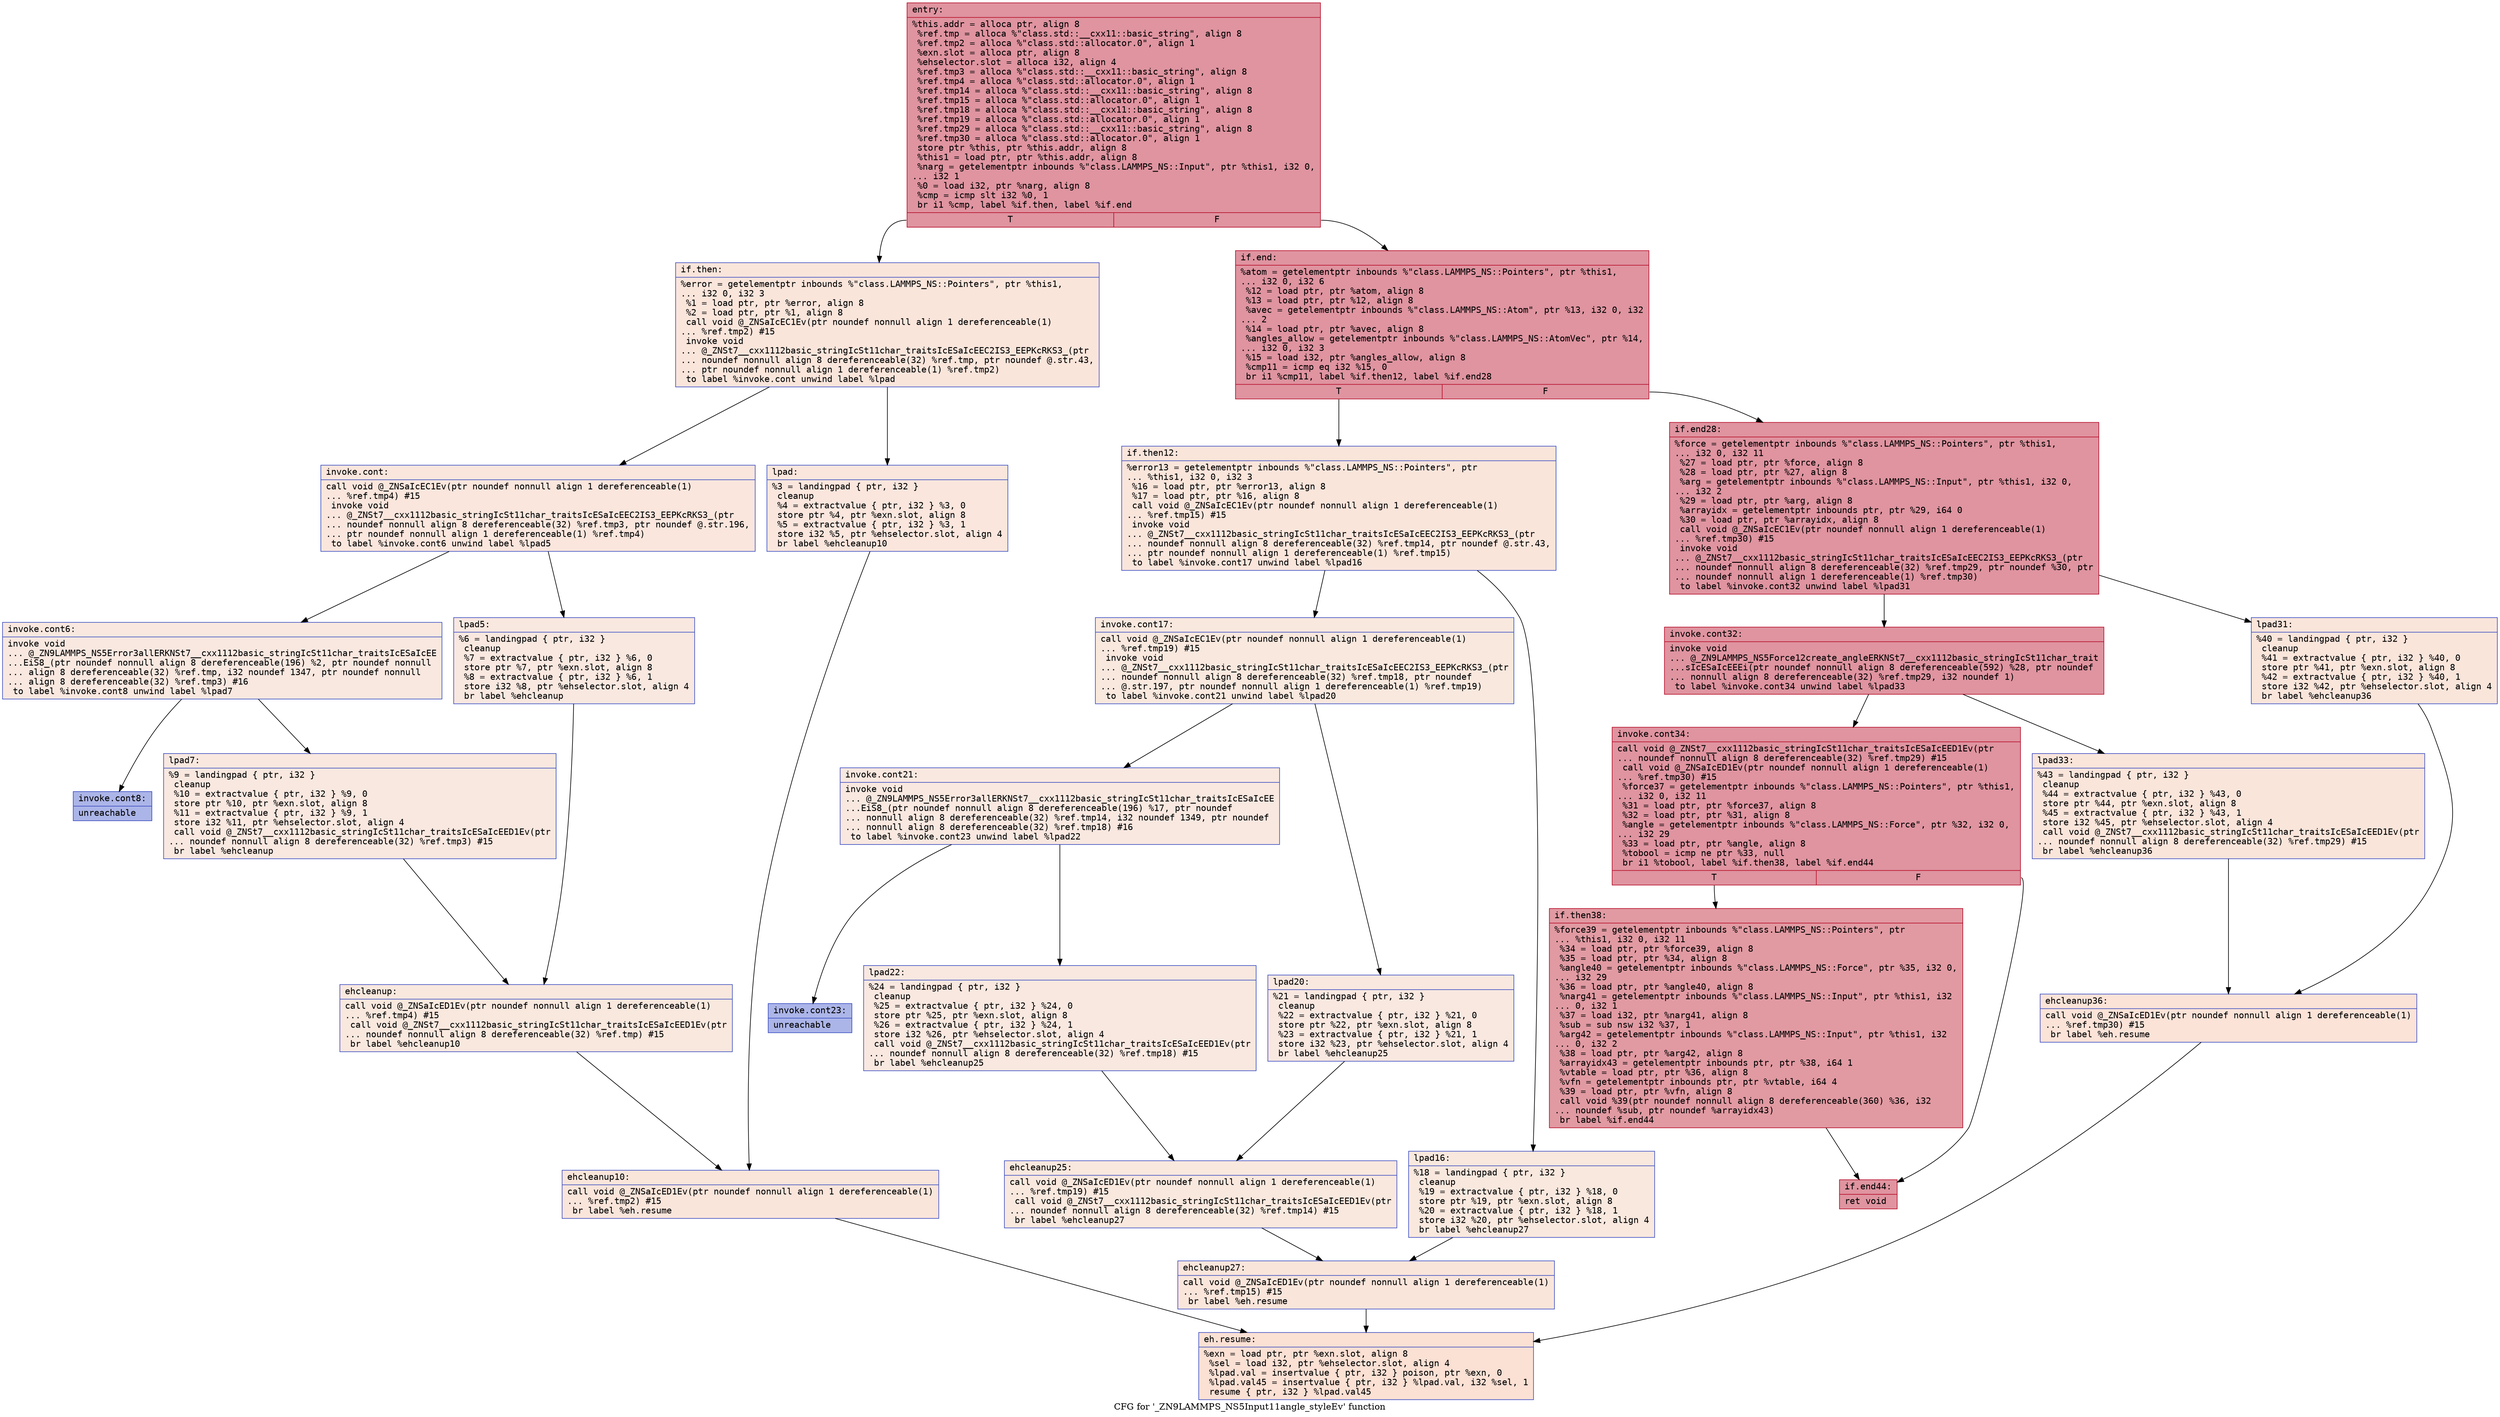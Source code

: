 digraph "CFG for '_ZN9LAMMPS_NS5Input11angle_styleEv' function" {
	label="CFG for '_ZN9LAMMPS_NS5Input11angle_styleEv' function";

	Node0x562873685850 [shape=record,color="#b70d28ff", style=filled, fillcolor="#b70d2870" fontname="Courier",label="{entry:\l|  %this.addr = alloca ptr, align 8\l  %ref.tmp = alloca %\"class.std::__cxx11::basic_string\", align 8\l  %ref.tmp2 = alloca %\"class.std::allocator.0\", align 1\l  %exn.slot = alloca ptr, align 8\l  %ehselector.slot = alloca i32, align 4\l  %ref.tmp3 = alloca %\"class.std::__cxx11::basic_string\", align 8\l  %ref.tmp4 = alloca %\"class.std::allocator.0\", align 1\l  %ref.tmp14 = alloca %\"class.std::__cxx11::basic_string\", align 8\l  %ref.tmp15 = alloca %\"class.std::allocator.0\", align 1\l  %ref.tmp18 = alloca %\"class.std::__cxx11::basic_string\", align 8\l  %ref.tmp19 = alloca %\"class.std::allocator.0\", align 1\l  %ref.tmp29 = alloca %\"class.std::__cxx11::basic_string\", align 8\l  %ref.tmp30 = alloca %\"class.std::allocator.0\", align 1\l  store ptr %this, ptr %this.addr, align 8\l  %this1 = load ptr, ptr %this.addr, align 8\l  %narg = getelementptr inbounds %\"class.LAMMPS_NS::Input\", ptr %this1, i32 0,\l... i32 1\l  %0 = load i32, ptr %narg, align 8\l  %cmp = icmp slt i32 %0, 1\l  br i1 %cmp, label %if.then, label %if.end\l|{<s0>T|<s1>F}}"];
	Node0x562873685850:s0 -> Node0x562873688280[tooltip="entry -> if.then\nProbability 0.00%" ];
	Node0x562873685850:s1 -> Node0x5628736882f0[tooltip="entry -> if.end\nProbability 100.00%" ];
	Node0x562873688280 [shape=record,color="#3d50c3ff", style=filled, fillcolor="#f4c5ad70" fontname="Courier",label="{if.then:\l|  %error = getelementptr inbounds %\"class.LAMMPS_NS::Pointers\", ptr %this1,\l... i32 0, i32 3\l  %1 = load ptr, ptr %error, align 8\l  %2 = load ptr, ptr %1, align 8\l  call void @_ZNSaIcEC1Ev(ptr noundef nonnull align 1 dereferenceable(1)\l... %ref.tmp2) #15\l  invoke void\l... @_ZNSt7__cxx1112basic_stringIcSt11char_traitsIcESaIcEEC2IS3_EEPKcRKS3_(ptr\l... noundef nonnull align 8 dereferenceable(32) %ref.tmp, ptr noundef @.str.43,\l... ptr noundef nonnull align 1 dereferenceable(1) %ref.tmp2)\l          to label %invoke.cont unwind label %lpad\l}"];
	Node0x562873688280 -> Node0x562873688770[tooltip="if.then -> invoke.cont\nProbability 50.00%" ];
	Node0x562873688280 -> Node0x5628736887f0[tooltip="if.then -> lpad\nProbability 50.00%" ];
	Node0x562873688770 [shape=record,color="#3d50c3ff", style=filled, fillcolor="#f3c7b170" fontname="Courier",label="{invoke.cont:\l|  call void @_ZNSaIcEC1Ev(ptr noundef nonnull align 1 dereferenceable(1)\l... %ref.tmp4) #15\l  invoke void\l... @_ZNSt7__cxx1112basic_stringIcSt11char_traitsIcESaIcEEC2IS3_EEPKcRKS3_(ptr\l... noundef nonnull align 8 dereferenceable(32) %ref.tmp3, ptr noundef @.str.196,\l... ptr noundef nonnull align 1 dereferenceable(1) %ref.tmp4)\l          to label %invoke.cont6 unwind label %lpad5\l}"];
	Node0x562873688770 -> Node0x562873688b10[tooltip="invoke.cont -> invoke.cont6\nProbability 50.00%" ];
	Node0x562873688770 -> Node0x562873688b60[tooltip="invoke.cont -> lpad5\nProbability 50.00%" ];
	Node0x562873688b10 [shape=record,color="#3d50c3ff", style=filled, fillcolor="#f1ccb870" fontname="Courier",label="{invoke.cont6:\l|  invoke void\l... @_ZN9LAMMPS_NS5Error3allERKNSt7__cxx1112basic_stringIcSt11char_traitsIcESaIcEE\l...EiS8_(ptr noundef nonnull align 8 dereferenceable(196) %2, ptr noundef nonnull\l... align 8 dereferenceable(32) %ref.tmp, i32 noundef 1347, ptr noundef nonnull\l... align 8 dereferenceable(32) %ref.tmp3) #16\l          to label %invoke.cont8 unwind label %lpad7\l}"];
	Node0x562873688b10 -> Node0x562873688ac0[tooltip="invoke.cont6 -> invoke.cont8\nProbability 0.00%" ];
	Node0x562873688b10 -> Node0x562873687d80[tooltip="invoke.cont6 -> lpad7\nProbability 100.00%" ];
	Node0x562873688ac0 [shape=record,color="#3d50c3ff", style=filled, fillcolor="#4358cb70" fontname="Courier",label="{invoke.cont8:\l|  unreachable\l}"];
	Node0x5628736887f0 [shape=record,color="#3d50c3ff", style=filled, fillcolor="#f3c7b170" fontname="Courier",label="{lpad:\l|  %3 = landingpad \{ ptr, i32 \}\l          cleanup\l  %4 = extractvalue \{ ptr, i32 \} %3, 0\l  store ptr %4, ptr %exn.slot, align 8\l  %5 = extractvalue \{ ptr, i32 \} %3, 1\l  store i32 %5, ptr %ehselector.slot, align 4\l  br label %ehcleanup10\l}"];
	Node0x5628736887f0 -> Node0x562873689560[tooltip="lpad -> ehcleanup10\nProbability 100.00%" ];
	Node0x562873688b60 [shape=record,color="#3d50c3ff", style=filled, fillcolor="#f1ccb870" fontname="Courier",label="{lpad5:\l|  %6 = landingpad \{ ptr, i32 \}\l          cleanup\l  %7 = extractvalue \{ ptr, i32 \} %6, 0\l  store ptr %7, ptr %exn.slot, align 8\l  %8 = extractvalue \{ ptr, i32 \} %6, 1\l  store i32 %8, ptr %ehselector.slot, align 4\l  br label %ehcleanup\l}"];
	Node0x562873688b60 -> Node0x5628736898b0[tooltip="lpad5 -> ehcleanup\nProbability 100.00%" ];
	Node0x562873687d80 [shape=record,color="#3d50c3ff", style=filled, fillcolor="#f1ccb870" fontname="Courier",label="{lpad7:\l|  %9 = landingpad \{ ptr, i32 \}\l          cleanup\l  %10 = extractvalue \{ ptr, i32 \} %9, 0\l  store ptr %10, ptr %exn.slot, align 8\l  %11 = extractvalue \{ ptr, i32 \} %9, 1\l  store i32 %11, ptr %ehselector.slot, align 4\l  call void @_ZNSt7__cxx1112basic_stringIcSt11char_traitsIcESaIcEED1Ev(ptr\l... noundef nonnull align 8 dereferenceable(32) %ref.tmp3) #15\l  br label %ehcleanup\l}"];
	Node0x562873687d80 -> Node0x5628736898b0[tooltip="lpad7 -> ehcleanup\nProbability 100.00%" ];
	Node0x5628736898b0 [shape=record,color="#3d50c3ff", style=filled, fillcolor="#f2cab570" fontname="Courier",label="{ehcleanup:\l|  call void @_ZNSaIcED1Ev(ptr noundef nonnull align 1 dereferenceable(1)\l... %ref.tmp4) #15\l  call void @_ZNSt7__cxx1112basic_stringIcSt11char_traitsIcESaIcEED1Ev(ptr\l... noundef nonnull align 8 dereferenceable(32) %ref.tmp) #15\l  br label %ehcleanup10\l}"];
	Node0x5628736898b0 -> Node0x562873689560[tooltip="ehcleanup -> ehcleanup10\nProbability 100.00%" ];
	Node0x562873689560 [shape=record,color="#3d50c3ff", style=filled, fillcolor="#f4c5ad70" fontname="Courier",label="{ehcleanup10:\l|  call void @_ZNSaIcED1Ev(ptr noundef nonnull align 1 dereferenceable(1)\l... %ref.tmp2) #15\l  br label %eh.resume\l}"];
	Node0x562873689560 -> Node0x56287368a160[tooltip="ehcleanup10 -> eh.resume\nProbability 100.00%" ];
	Node0x5628736882f0 [shape=record,color="#b70d28ff", style=filled, fillcolor="#b70d2870" fontname="Courier",label="{if.end:\l|  %atom = getelementptr inbounds %\"class.LAMMPS_NS::Pointers\", ptr %this1,\l... i32 0, i32 6\l  %12 = load ptr, ptr %atom, align 8\l  %13 = load ptr, ptr %12, align 8\l  %avec = getelementptr inbounds %\"class.LAMMPS_NS::Atom\", ptr %13, i32 0, i32\l... 2\l  %14 = load ptr, ptr %avec, align 8\l  %angles_allow = getelementptr inbounds %\"class.LAMMPS_NS::AtomVec\", ptr %14,\l... i32 0, i32 3\l  %15 = load i32, ptr %angles_allow, align 8\l  %cmp11 = icmp eq i32 %15, 0\l  br i1 %cmp11, label %if.then12, label %if.end28\l|{<s0>T|<s1>F}}"];
	Node0x5628736882f0:s0 -> Node0x56287368a760[tooltip="if.end -> if.then12\nProbability 0.00%" ];
	Node0x5628736882f0:s1 -> Node0x56287368a7e0[tooltip="if.end -> if.end28\nProbability 100.00%" ];
	Node0x56287368a760 [shape=record,color="#3d50c3ff", style=filled, fillcolor="#f4c5ad70" fontname="Courier",label="{if.then12:\l|  %error13 = getelementptr inbounds %\"class.LAMMPS_NS::Pointers\", ptr\l... %this1, i32 0, i32 3\l  %16 = load ptr, ptr %error13, align 8\l  %17 = load ptr, ptr %16, align 8\l  call void @_ZNSaIcEC1Ev(ptr noundef nonnull align 1 dereferenceable(1)\l... %ref.tmp15) #15\l  invoke void\l... @_ZNSt7__cxx1112basic_stringIcSt11char_traitsIcESaIcEEC2IS3_EEPKcRKS3_(ptr\l... noundef nonnull align 8 dereferenceable(32) %ref.tmp14, ptr noundef @.str.43,\l... ptr noundef nonnull align 1 dereferenceable(1) %ref.tmp15)\l          to label %invoke.cont17 unwind label %lpad16\l}"];
	Node0x56287368a760 -> Node0x56287368ac70[tooltip="if.then12 -> invoke.cont17\nProbability 50.00%" ];
	Node0x56287368a760 -> Node0x56287368acf0[tooltip="if.then12 -> lpad16\nProbability 50.00%" ];
	Node0x56287368ac70 [shape=record,color="#3d50c3ff", style=filled, fillcolor="#f2cab570" fontname="Courier",label="{invoke.cont17:\l|  call void @_ZNSaIcEC1Ev(ptr noundef nonnull align 1 dereferenceable(1)\l... %ref.tmp19) #15\l  invoke void\l... @_ZNSt7__cxx1112basic_stringIcSt11char_traitsIcESaIcEEC2IS3_EEPKcRKS3_(ptr\l... noundef nonnull align 8 dereferenceable(32) %ref.tmp18, ptr noundef\l... @.str.197, ptr noundef nonnull align 1 dereferenceable(1) %ref.tmp19)\l          to label %invoke.cont21 unwind label %lpad20\l}"];
	Node0x56287368ac70 -> Node0x56287368b010[tooltip="invoke.cont17 -> invoke.cont21\nProbability 50.00%" ];
	Node0x56287368ac70 -> Node0x56287368b060[tooltip="invoke.cont17 -> lpad20\nProbability 50.00%" ];
	Node0x56287368b010 [shape=record,color="#3d50c3ff", style=filled, fillcolor="#f1ccb870" fontname="Courier",label="{invoke.cont21:\l|  invoke void\l... @_ZN9LAMMPS_NS5Error3allERKNSt7__cxx1112basic_stringIcSt11char_traitsIcESaIcEE\l...EiS8_(ptr noundef nonnull align 8 dereferenceable(196) %17, ptr noundef\l... nonnull align 8 dereferenceable(32) %ref.tmp14, i32 noundef 1349, ptr noundef\l... nonnull align 8 dereferenceable(32) %ref.tmp18) #16\l          to label %invoke.cont23 unwind label %lpad22\l}"];
	Node0x56287368b010 -> Node0x56287368afc0[tooltip="invoke.cont21 -> invoke.cont23\nProbability 0.00%" ];
	Node0x56287368b010 -> Node0x56287368b380[tooltip="invoke.cont21 -> lpad22\nProbability 100.00%" ];
	Node0x56287368afc0 [shape=record,color="#3d50c3ff", style=filled, fillcolor="#4358cb70" fontname="Courier",label="{invoke.cont23:\l|  unreachable\l}"];
	Node0x56287368acf0 [shape=record,color="#3d50c3ff", style=filled, fillcolor="#f2cab570" fontname="Courier",label="{lpad16:\l|  %18 = landingpad \{ ptr, i32 \}\l          cleanup\l  %19 = extractvalue \{ ptr, i32 \} %18, 0\l  store ptr %19, ptr %exn.slot, align 8\l  %20 = extractvalue \{ ptr, i32 \} %18, 1\l  store i32 %20, ptr %ehselector.slot, align 4\l  br label %ehcleanup27\l}"];
	Node0x56287368acf0 -> Node0x56287368b940[tooltip="lpad16 -> ehcleanup27\nProbability 100.00%" ];
	Node0x56287368b060 [shape=record,color="#3d50c3ff", style=filled, fillcolor="#f1ccb870" fontname="Courier",label="{lpad20:\l|  %21 = landingpad \{ ptr, i32 \}\l          cleanup\l  %22 = extractvalue \{ ptr, i32 \} %21, 0\l  store ptr %22, ptr %exn.slot, align 8\l  %23 = extractvalue \{ ptr, i32 \} %21, 1\l  store i32 %23, ptr %ehselector.slot, align 4\l  br label %ehcleanup25\l}"];
	Node0x56287368b060 -> Node0x56287368bc90[tooltip="lpad20 -> ehcleanup25\nProbability 100.00%" ];
	Node0x56287368b380 [shape=record,color="#3d50c3ff", style=filled, fillcolor="#f1ccb870" fontname="Courier",label="{lpad22:\l|  %24 = landingpad \{ ptr, i32 \}\l          cleanup\l  %25 = extractvalue \{ ptr, i32 \} %24, 0\l  store ptr %25, ptr %exn.slot, align 8\l  %26 = extractvalue \{ ptr, i32 \} %24, 1\l  store i32 %26, ptr %ehselector.slot, align 4\l  call void @_ZNSt7__cxx1112basic_stringIcSt11char_traitsIcESaIcEED1Ev(ptr\l... noundef nonnull align 8 dereferenceable(32) %ref.tmp18) #15\l  br label %ehcleanup25\l}"];
	Node0x56287368b380 -> Node0x56287368bc90[tooltip="lpad22 -> ehcleanup25\nProbability 100.00%" ];
	Node0x56287368bc90 [shape=record,color="#3d50c3ff", style=filled, fillcolor="#f2cab570" fontname="Courier",label="{ehcleanup25:\l|  call void @_ZNSaIcED1Ev(ptr noundef nonnull align 1 dereferenceable(1)\l... %ref.tmp19) #15\l  call void @_ZNSt7__cxx1112basic_stringIcSt11char_traitsIcESaIcEED1Ev(ptr\l... noundef nonnull align 8 dereferenceable(32) %ref.tmp14) #15\l  br label %ehcleanup27\l}"];
	Node0x56287368bc90 -> Node0x56287368b940[tooltip="ehcleanup25 -> ehcleanup27\nProbability 100.00%" ];
	Node0x56287368b940 [shape=record,color="#3d50c3ff", style=filled, fillcolor="#f4c5ad70" fontname="Courier",label="{ehcleanup27:\l|  call void @_ZNSaIcED1Ev(ptr noundef nonnull align 1 dereferenceable(1)\l... %ref.tmp15) #15\l  br label %eh.resume\l}"];
	Node0x56287368b940 -> Node0x56287368a160[tooltip="ehcleanup27 -> eh.resume\nProbability 100.00%" ];
	Node0x56287368a7e0 [shape=record,color="#b70d28ff", style=filled, fillcolor="#b70d2870" fontname="Courier",label="{if.end28:\l|  %force = getelementptr inbounds %\"class.LAMMPS_NS::Pointers\", ptr %this1,\l... i32 0, i32 11\l  %27 = load ptr, ptr %force, align 8\l  %28 = load ptr, ptr %27, align 8\l  %arg = getelementptr inbounds %\"class.LAMMPS_NS::Input\", ptr %this1, i32 0,\l... i32 2\l  %29 = load ptr, ptr %arg, align 8\l  %arrayidx = getelementptr inbounds ptr, ptr %29, i64 0\l  %30 = load ptr, ptr %arrayidx, align 8\l  call void @_ZNSaIcEC1Ev(ptr noundef nonnull align 1 dereferenceable(1)\l... %ref.tmp30) #15\l  invoke void\l... @_ZNSt7__cxx1112basic_stringIcSt11char_traitsIcESaIcEEC2IS3_EEPKcRKS3_(ptr\l... noundef nonnull align 8 dereferenceable(32) %ref.tmp29, ptr noundef %30, ptr\l... noundef nonnull align 1 dereferenceable(1) %ref.tmp30)\l          to label %invoke.cont32 unwind label %lpad31\l}"];
	Node0x56287368a7e0 -> Node0x56287368cb70[tooltip="if.end28 -> invoke.cont32\nProbability 100.00%" ];
	Node0x56287368a7e0 -> Node0x562873688bb0[tooltip="if.end28 -> lpad31\nProbability 0.00%" ];
	Node0x56287368cb70 [shape=record,color="#b70d28ff", style=filled, fillcolor="#b70d2870" fontname="Courier",label="{invoke.cont32:\l|  invoke void\l... @_ZN9LAMMPS_NS5Force12create_angleERKNSt7__cxx1112basic_stringIcSt11char_trait\l...sIcESaIcEEEi(ptr noundef nonnull align 8 dereferenceable(592) %28, ptr noundef\l... nonnull align 8 dereferenceable(32) %ref.tmp29, i32 noundef 1)\l          to label %invoke.cont34 unwind label %lpad33\l}"];
	Node0x56287368cb70 -> Node0x56287368cb20[tooltip="invoke.cont32 -> invoke.cont34\nProbability 100.00%" ];
	Node0x56287368cb70 -> Node0x562873688e50[tooltip="invoke.cont32 -> lpad33\nProbability 0.00%" ];
	Node0x56287368cb20 [shape=record,color="#b70d28ff", style=filled, fillcolor="#b70d2870" fontname="Courier",label="{invoke.cont34:\l|  call void @_ZNSt7__cxx1112basic_stringIcSt11char_traitsIcESaIcEED1Ev(ptr\l... noundef nonnull align 8 dereferenceable(32) %ref.tmp29) #15\l  call void @_ZNSaIcED1Ev(ptr noundef nonnull align 1 dereferenceable(1)\l... %ref.tmp30) #15\l  %force37 = getelementptr inbounds %\"class.LAMMPS_NS::Pointers\", ptr %this1,\l... i32 0, i32 11\l  %31 = load ptr, ptr %force37, align 8\l  %32 = load ptr, ptr %31, align 8\l  %angle = getelementptr inbounds %\"class.LAMMPS_NS::Force\", ptr %32, i32 0,\l... i32 29\l  %33 = load ptr, ptr %angle, align 8\l  %tobool = icmp ne ptr %33, null\l  br i1 %tobool, label %if.then38, label %if.end44\l|{<s0>T|<s1>F}}"];
	Node0x56287368cb20:s0 -> Node0x56287368daf0[tooltip="invoke.cont34 -> if.then38\nProbability 62.50%" ];
	Node0x56287368cb20:s1 -> Node0x56287368db40[tooltip="invoke.cont34 -> if.end44\nProbability 37.50%" ];
	Node0x56287368daf0 [shape=record,color="#b70d28ff", style=filled, fillcolor="#bb1b2c70" fontname="Courier",label="{if.then38:\l|  %force39 = getelementptr inbounds %\"class.LAMMPS_NS::Pointers\", ptr\l... %this1, i32 0, i32 11\l  %34 = load ptr, ptr %force39, align 8\l  %35 = load ptr, ptr %34, align 8\l  %angle40 = getelementptr inbounds %\"class.LAMMPS_NS::Force\", ptr %35, i32 0,\l... i32 29\l  %36 = load ptr, ptr %angle40, align 8\l  %narg41 = getelementptr inbounds %\"class.LAMMPS_NS::Input\", ptr %this1, i32\l... 0, i32 1\l  %37 = load i32, ptr %narg41, align 8\l  %sub = sub nsw i32 %37, 1\l  %arg42 = getelementptr inbounds %\"class.LAMMPS_NS::Input\", ptr %this1, i32\l... 0, i32 2\l  %38 = load ptr, ptr %arg42, align 8\l  %arrayidx43 = getelementptr inbounds ptr, ptr %38, i64 1\l  %vtable = load ptr, ptr %36, align 8\l  %vfn = getelementptr inbounds ptr, ptr %vtable, i64 4\l  %39 = load ptr, ptr %vfn, align 8\l  call void %39(ptr noundef nonnull align 8 dereferenceable(360) %36, i32\l... noundef %sub, ptr noundef %arrayidx43)\l  br label %if.end44\l}"];
	Node0x56287368daf0 -> Node0x56287368db40[tooltip="if.then38 -> if.end44\nProbability 100.00%" ];
	Node0x562873688bb0 [shape=record,color="#3d50c3ff", style=filled, fillcolor="#f4c5ad70" fontname="Courier",label="{lpad31:\l|  %40 = landingpad \{ ptr, i32 \}\l          cleanup\l  %41 = extractvalue \{ ptr, i32 \} %40, 0\l  store ptr %41, ptr %exn.slot, align 8\l  %42 = extractvalue \{ ptr, i32 \} %40, 1\l  store i32 %42, ptr %ehselector.slot, align 4\l  br label %ehcleanup36\l}"];
	Node0x562873688bb0 -> Node0x56287368e950[tooltip="lpad31 -> ehcleanup36\nProbability 100.00%" ];
	Node0x562873688e50 [shape=record,color="#3d50c3ff", style=filled, fillcolor="#f4c5ad70" fontname="Courier",label="{lpad33:\l|  %43 = landingpad \{ ptr, i32 \}\l          cleanup\l  %44 = extractvalue \{ ptr, i32 \} %43, 0\l  store ptr %44, ptr %exn.slot, align 8\l  %45 = extractvalue \{ ptr, i32 \} %43, 1\l  store i32 %45, ptr %ehselector.slot, align 4\l  call void @_ZNSt7__cxx1112basic_stringIcSt11char_traitsIcESaIcEED1Ev(ptr\l... noundef nonnull align 8 dereferenceable(32) %ref.tmp29) #15\l  br label %ehcleanup36\l}"];
	Node0x562873688e50 -> Node0x56287368e950[tooltip="lpad33 -> ehcleanup36\nProbability 100.00%" ];
	Node0x56287368e950 [shape=record,color="#3d50c3ff", style=filled, fillcolor="#f6bfa670" fontname="Courier",label="{ehcleanup36:\l|  call void @_ZNSaIcED1Ev(ptr noundef nonnull align 1 dereferenceable(1)\l... %ref.tmp30) #15\l  br label %eh.resume\l}"];
	Node0x56287368e950 -> Node0x56287368a160[tooltip="ehcleanup36 -> eh.resume\nProbability 100.00%" ];
	Node0x56287368db40 [shape=record,color="#b70d28ff", style=filled, fillcolor="#b70d2870" fontname="Courier",label="{if.end44:\l|  ret void\l}"];
	Node0x56287368a160 [shape=record,color="#3d50c3ff", style=filled, fillcolor="#f7b99e70" fontname="Courier",label="{eh.resume:\l|  %exn = load ptr, ptr %exn.slot, align 8\l  %sel = load i32, ptr %ehselector.slot, align 4\l  %lpad.val = insertvalue \{ ptr, i32 \} poison, ptr %exn, 0\l  %lpad.val45 = insertvalue \{ ptr, i32 \} %lpad.val, i32 %sel, 1\l  resume \{ ptr, i32 \} %lpad.val45\l}"];
}
